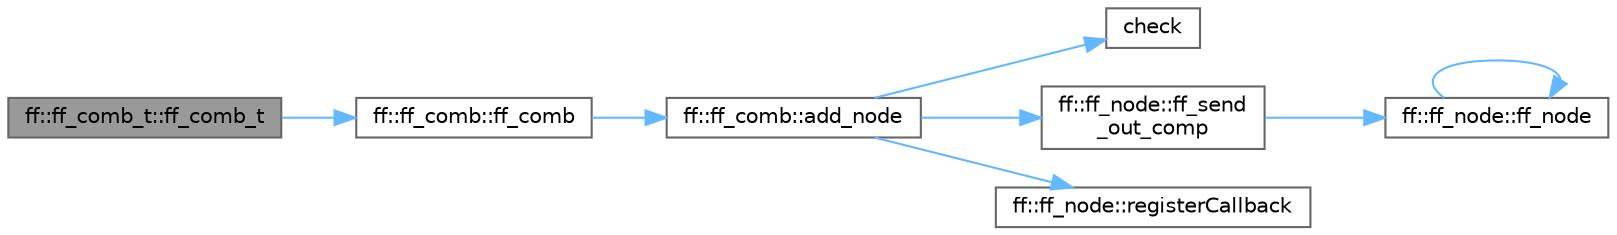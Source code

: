 digraph "ff::ff_comb_t::ff_comb_t"
{
 // LATEX_PDF_SIZE
  bgcolor="transparent";
  edge [fontname=Helvetica,fontsize=10,labelfontname=Helvetica,labelfontsize=10];
  node [fontname=Helvetica,fontsize=10,shape=box,height=0.2,width=0.4];
  rankdir="LR";
  Node1 [id="Node000001",label="ff::ff_comb_t::ff_comb_t",height=0.2,width=0.4,color="gray40", fillcolor="grey60", style="filled", fontcolor="black",tooltip=" "];
  Node1 -> Node2 [id="edge1_Node000001_Node000002",color="steelblue1",style="solid",tooltip=" "];
  Node2 [id="Node000002",label="ff::ff_comb::ff_comb",height=0.2,width=0.4,color="grey40", fillcolor="white", style="filled",URL="$classff_1_1ff__comb.html#a8618096f39cad089afd9e01a604a4c8c",tooltip=" "];
  Node2 -> Node3 [id="edge2_Node000002_Node000003",color="steelblue1",style="solid",tooltip=" "];
  Node3 [id="Node000003",label="ff::ff_comb::add_node",height=0.2,width=0.4,color="grey40", fillcolor="white", style="filled",URL="$classff_1_1ff__comb.html#a6b6e4b87897feda330028f7ec780bb65",tooltip=" "];
  Node3 -> Node4 [id="edge3_Node000003_Node000004",color="steelblue1",style="solid",tooltip=" "];
  Node4 [id="Node000004",label="check",height=0.2,width=0.4,color="grey40", fillcolor="white", style="filled",URL="$fastmath_8cpp.html#a1a1a6699085ce0fcd8a4602ac7404e72",tooltip=" "];
  Node3 -> Node5 [id="edge4_Node000003_Node000005",color="steelblue1",style="solid",tooltip=" "];
  Node5 [id="Node000005",label="ff::ff_node::ff_send\l_out_comp",height=0.2,width=0.4,color="grey40", fillcolor="white", style="filled",URL="$classff_1_1ff__node.html#afe5d23d824721119f1cfd766a1da53ed",tooltip=" "];
  Node5 -> Node6 [id="edge5_Node000005_Node000006",color="steelblue1",style="solid",tooltip=" "];
  Node6 [id="Node000006",label="ff::ff_node::ff_node",height=0.2,width=0.4,color="grey40", fillcolor="white", style="filled",URL="$classff_1_1ff__node.html#a53ab8b2244539766bdea3eb65cb04f9b",tooltip=" "];
  Node6 -> Node6 [id="edge6_Node000006_Node000006",color="steelblue1",style="solid",tooltip=" "];
  Node3 -> Node7 [id="edge7_Node000003_Node000007",color="steelblue1",style="solid",tooltip=" "];
  Node7 [id="Node000007",label="ff::ff_node::registerCallback",height=0.2,width=0.4,color="grey40", fillcolor="white", style="filled",URL="$classff_1_1ff__node.html#ad8c6802b7a49124aaab14b4d95ef06f0",tooltip=" "];
}

